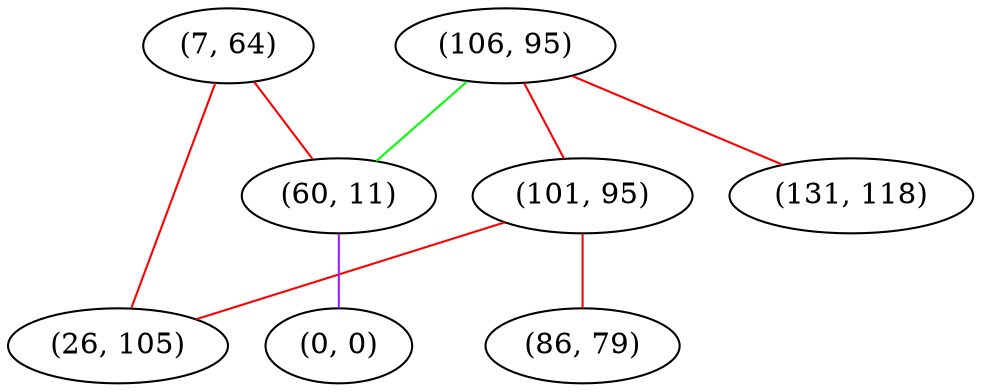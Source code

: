 graph "" {
"(106, 95)";
"(101, 95)";
"(7, 64)";
"(131, 118)";
"(60, 11)";
"(86, 79)";
"(26, 105)";
"(0, 0)";
"(106, 95)" -- "(101, 95)"  [color=red, key=0, weight=1];
"(106, 95)" -- "(131, 118)"  [color=red, key=0, weight=1];
"(106, 95)" -- "(60, 11)"  [color=green, key=0, weight=2];
"(101, 95)" -- "(86, 79)"  [color=red, key=0, weight=1];
"(101, 95)" -- "(26, 105)"  [color=red, key=0, weight=1];
"(7, 64)" -- "(60, 11)"  [color=red, key=0, weight=1];
"(7, 64)" -- "(26, 105)"  [color=red, key=0, weight=1];
"(60, 11)" -- "(0, 0)"  [color=purple, key=0, weight=4];
}
